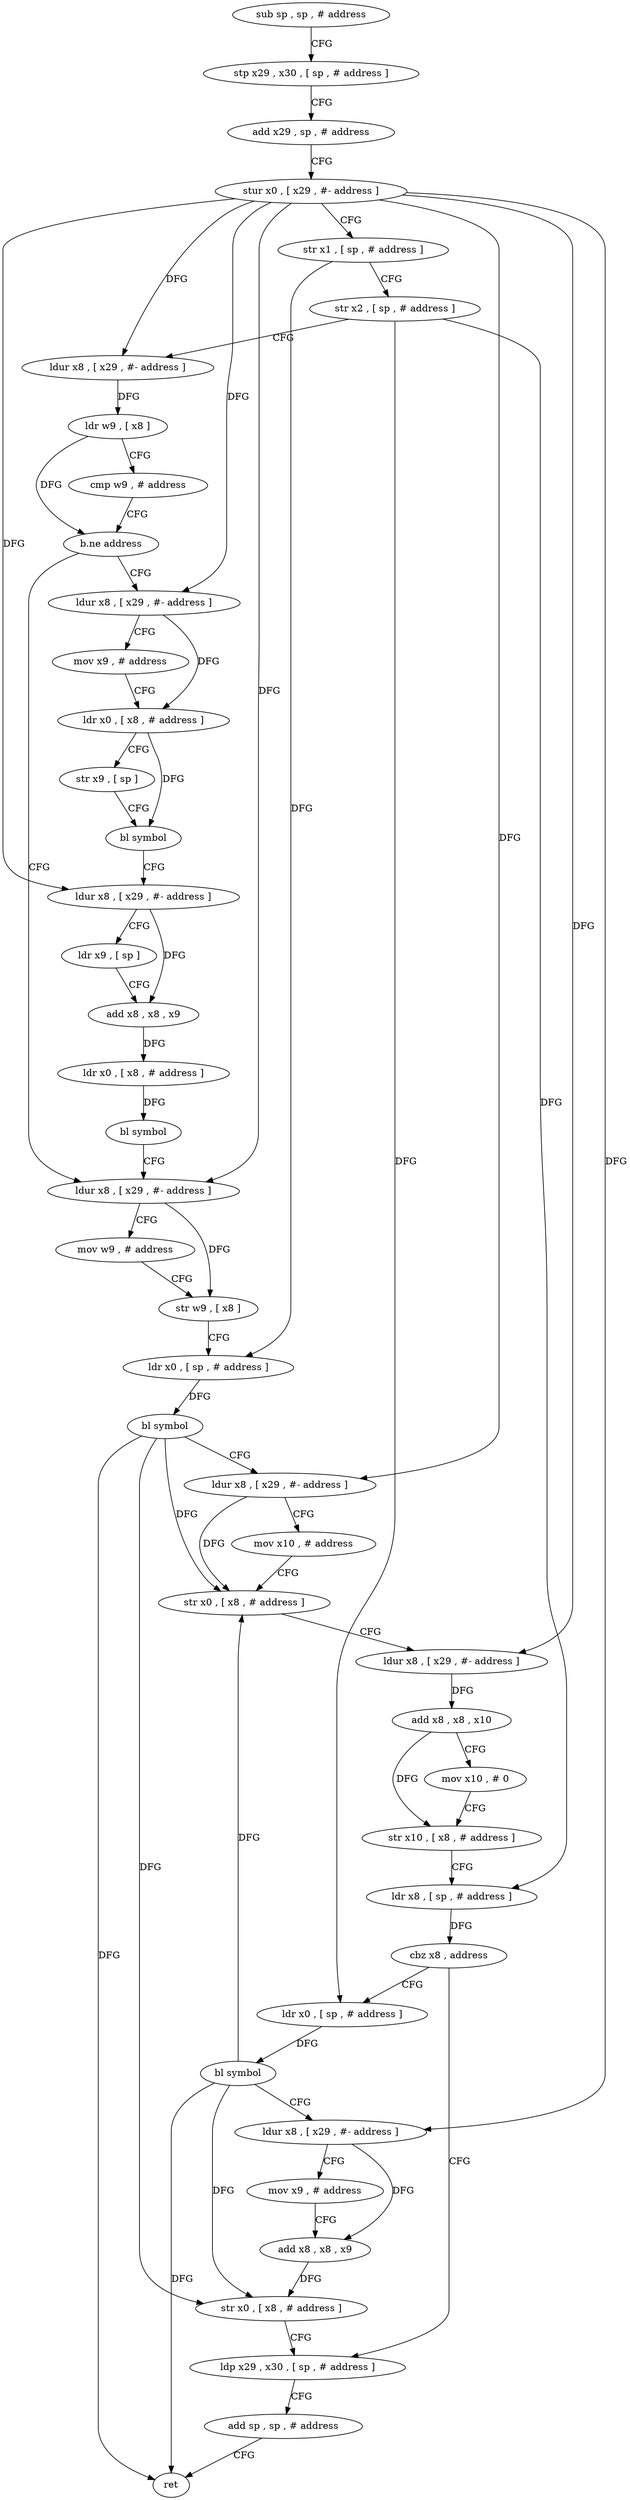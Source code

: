 digraph "func" {
"131776" [label = "sub sp , sp , # address" ]
"131780" [label = "stp x29 , x30 , [ sp , # address ]" ]
"131784" [label = "add x29 , sp , # address" ]
"131788" [label = "stur x0 , [ x29 , #- address ]" ]
"131792" [label = "str x1 , [ sp , # address ]" ]
"131796" [label = "str x2 , [ sp , # address ]" ]
"131800" [label = "ldur x8 , [ x29 , #- address ]" ]
"131804" [label = "ldr w9 , [ x8 ]" ]
"131808" [label = "cmp w9 , # address" ]
"131812" [label = "b.ne address" ]
"131856" [label = "ldur x8 , [ x29 , #- address ]" ]
"131816" [label = "ldur x8 , [ x29 , #- address ]" ]
"131860" [label = "mov w9 , # address" ]
"131864" [label = "str w9 , [ x8 ]" ]
"131868" [label = "ldr x0 , [ sp , # address ]" ]
"131872" [label = "bl symbol" ]
"131876" [label = "ldur x8 , [ x29 , #- address ]" ]
"131880" [label = "mov x10 , # address" ]
"131884" [label = "str x0 , [ x8 , # address ]" ]
"131888" [label = "ldur x8 , [ x29 , #- address ]" ]
"131892" [label = "add x8 , x8 , x10" ]
"131896" [label = "mov x10 , # 0" ]
"131900" [label = "str x10 , [ x8 , # address ]" ]
"131904" [label = "ldr x8 , [ sp , # address ]" ]
"131908" [label = "cbz x8 , address" ]
"131936" [label = "ldp x29 , x30 , [ sp , # address ]" ]
"131912" [label = "ldr x0 , [ sp , # address ]" ]
"131820" [label = "mov x9 , # address" ]
"131824" [label = "ldr x0 , [ x8 , # address ]" ]
"131828" [label = "str x9 , [ sp ]" ]
"131832" [label = "bl symbol" ]
"131836" [label = "ldur x8 , [ x29 , #- address ]" ]
"131840" [label = "ldr x9 , [ sp ]" ]
"131844" [label = "add x8 , x8 , x9" ]
"131848" [label = "ldr x0 , [ x8 , # address ]" ]
"131852" [label = "bl symbol" ]
"131940" [label = "add sp , sp , # address" ]
"131944" [label = "ret" ]
"131916" [label = "bl symbol" ]
"131920" [label = "ldur x8 , [ x29 , #- address ]" ]
"131924" [label = "mov x9 , # address" ]
"131928" [label = "add x8 , x8 , x9" ]
"131932" [label = "str x0 , [ x8 , # address ]" ]
"131776" -> "131780" [ label = "CFG" ]
"131780" -> "131784" [ label = "CFG" ]
"131784" -> "131788" [ label = "CFG" ]
"131788" -> "131792" [ label = "CFG" ]
"131788" -> "131800" [ label = "DFG" ]
"131788" -> "131856" [ label = "DFG" ]
"131788" -> "131876" [ label = "DFG" ]
"131788" -> "131888" [ label = "DFG" ]
"131788" -> "131816" [ label = "DFG" ]
"131788" -> "131836" [ label = "DFG" ]
"131788" -> "131920" [ label = "DFG" ]
"131792" -> "131796" [ label = "CFG" ]
"131792" -> "131868" [ label = "DFG" ]
"131796" -> "131800" [ label = "CFG" ]
"131796" -> "131904" [ label = "DFG" ]
"131796" -> "131912" [ label = "DFG" ]
"131800" -> "131804" [ label = "DFG" ]
"131804" -> "131808" [ label = "CFG" ]
"131804" -> "131812" [ label = "DFG" ]
"131808" -> "131812" [ label = "CFG" ]
"131812" -> "131856" [ label = "CFG" ]
"131812" -> "131816" [ label = "CFG" ]
"131856" -> "131860" [ label = "CFG" ]
"131856" -> "131864" [ label = "DFG" ]
"131816" -> "131820" [ label = "CFG" ]
"131816" -> "131824" [ label = "DFG" ]
"131860" -> "131864" [ label = "CFG" ]
"131864" -> "131868" [ label = "CFG" ]
"131868" -> "131872" [ label = "DFG" ]
"131872" -> "131876" [ label = "CFG" ]
"131872" -> "131884" [ label = "DFG" ]
"131872" -> "131944" [ label = "DFG" ]
"131872" -> "131932" [ label = "DFG" ]
"131876" -> "131880" [ label = "CFG" ]
"131876" -> "131884" [ label = "DFG" ]
"131880" -> "131884" [ label = "CFG" ]
"131884" -> "131888" [ label = "CFG" ]
"131888" -> "131892" [ label = "DFG" ]
"131892" -> "131896" [ label = "CFG" ]
"131892" -> "131900" [ label = "DFG" ]
"131896" -> "131900" [ label = "CFG" ]
"131900" -> "131904" [ label = "CFG" ]
"131904" -> "131908" [ label = "DFG" ]
"131908" -> "131936" [ label = "CFG" ]
"131908" -> "131912" [ label = "CFG" ]
"131936" -> "131940" [ label = "CFG" ]
"131912" -> "131916" [ label = "DFG" ]
"131820" -> "131824" [ label = "CFG" ]
"131824" -> "131828" [ label = "CFG" ]
"131824" -> "131832" [ label = "DFG" ]
"131828" -> "131832" [ label = "CFG" ]
"131832" -> "131836" [ label = "CFG" ]
"131836" -> "131840" [ label = "CFG" ]
"131836" -> "131844" [ label = "DFG" ]
"131840" -> "131844" [ label = "CFG" ]
"131844" -> "131848" [ label = "DFG" ]
"131848" -> "131852" [ label = "DFG" ]
"131852" -> "131856" [ label = "CFG" ]
"131940" -> "131944" [ label = "CFG" ]
"131916" -> "131920" [ label = "CFG" ]
"131916" -> "131884" [ label = "DFG" ]
"131916" -> "131944" [ label = "DFG" ]
"131916" -> "131932" [ label = "DFG" ]
"131920" -> "131924" [ label = "CFG" ]
"131920" -> "131928" [ label = "DFG" ]
"131924" -> "131928" [ label = "CFG" ]
"131928" -> "131932" [ label = "DFG" ]
"131932" -> "131936" [ label = "CFG" ]
}
